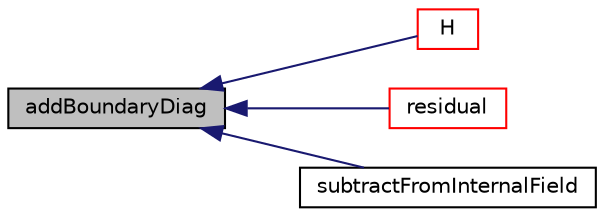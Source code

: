 digraph "addBoundaryDiag"
{
  bgcolor="transparent";
  edge [fontname="Helvetica",fontsize="10",labelfontname="Helvetica",labelfontsize="10"];
  node [fontname="Helvetica",fontsize="10",shape=record];
  rankdir="LR";
  Node1 [label="addBoundaryDiag",height=0.2,width=0.4,color="black", fillcolor="grey75", style="filled", fontcolor="black"];
  Node1 -> Node2 [dir="back",color="midnightblue",fontsize="10",style="solid",fontname="Helvetica"];
  Node2 [label="H",height=0.2,width=0.4,color="red",URL="$a00891.html#af73e8138ebff34f6f35deff774acc485",tooltip="Return the H operation source. "];
  Node1 -> Node3 [dir="back",color="midnightblue",fontsize="10",style="solid",fontname="Helvetica"];
  Node3 [label="residual",height=0.2,width=0.4,color="red",URL="$a00891.html#a4a74ee25a4d4e355df76ce3081cacc41",tooltip="Return the matrix residual. "];
  Node1 -> Node4 [dir="back",color="midnightblue",fontsize="10",style="solid",fontname="Helvetica"];
  Node4 [label="subtractFromInternalField",height=0.2,width=0.4,color="black",URL="$a00891.html#aa81d5fd458ae54f8e8a4d35d6231f634"];
}
